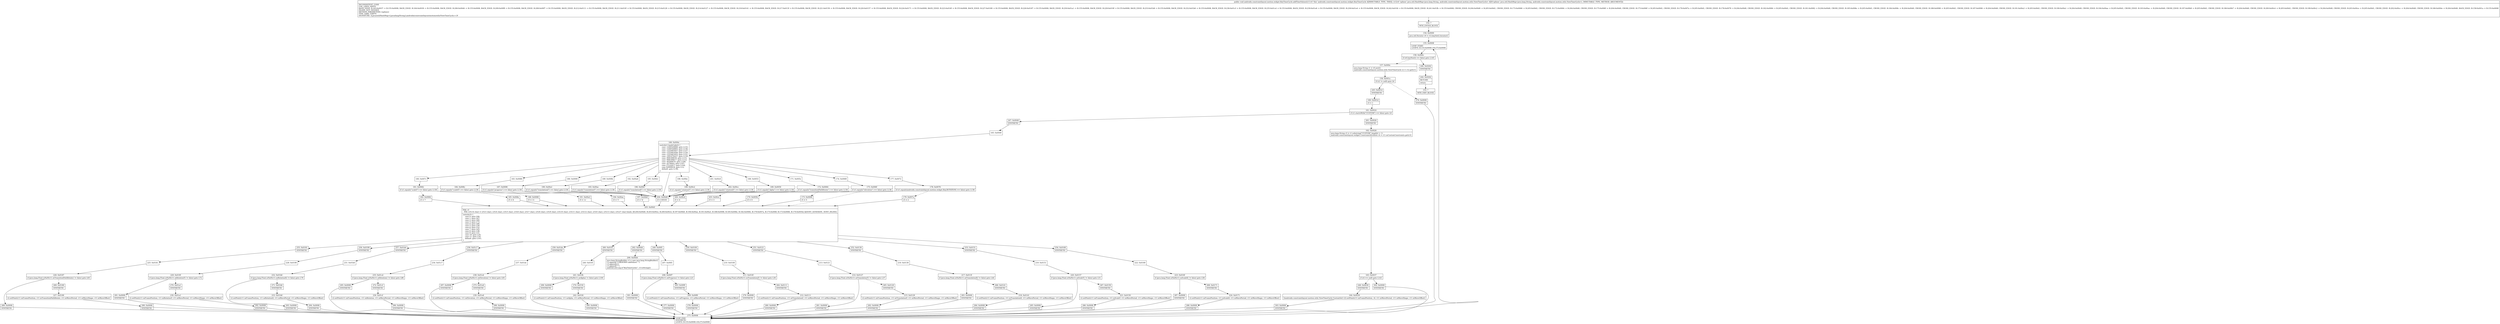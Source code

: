 digraph "CFG forandroidx.constraintlayout.motion.widget.KeyTimeCycle.addTimeValues(Ljava\/util\/HashMap;)V" {
Node_152 [shape=record,label="{152\:\ ?|MTH_ENTER_BLOCK\l}"];
Node_154 [shape=record,label="{154\:\ 0x0000|java.util.Iterator r0 = r12.keySet().iterator()\l}"];
Node_155 [shape=record,label="{155\:\ 0x0008|LOOP_START\lLOOP:0: B:155:0x0008\-\>B:275:0x0008\l}"];
Node_156 [shape=record,label="{156\:\ 0x000c|if (r0.hasNext() == false) goto L145\l}"];
Node_157 [shape=record,label="{157\:\ 0x000e|java.lang.String r1 = r0.next()\landroidx.constraintlayout.motion.utils.ViewTimeCycle r2 = r12.get(r1)\l}"];
Node_158 [shape=record,label="{158\:\ 0x001a|if (r2 != null) goto L6\l}"];
Node_245 [shape=record,label="{245\:\ 0x001d|SYNTHETIC\l}"];
Node_160 [shape=record,label="{160\:\ 0x001d|r5 = 1\l}"];
Node_161 [shape=record,label="{161\:\ 0x0024|if (r1.startsWith(\"CUSTOM\") == false) goto L9\l}"];
Node_247 [shape=record,label="{247\:\ 0x0049|SYNTHETIC\l}"];
Node_165 [shape=record,label="{165\:\ 0x0049}"];
Node_166 [shape=record,label="{166\:\ 0x004e|switch(r1.hashCode()) \{\l    case \-1249320806: goto L133;\l    case \-1249320805: goto L130;\l    case \-1225497657: goto L127;\l    case \-1225497656: goto L124;\l    case \-1225497655: goto L121;\l    case \-1001078227: goto L118;\l    case \-908189618: goto L115;\l    case \-908189617: goto L112;\l    case \-40300674: goto L109;\l    case \-4379043: goto L107;\l    case 37232917: goto L104;\l    case 92909918: goto L12;\l    default: goto L136;\l\}\l}"];
Node_168 [shape=record,label="{168\:\ 0x0053}"];
Node_169 [shape=record,label="{169\:\ 0x0059|if (r1.equals(\"alpha\") == false) goto L136\l}"];
Node_170 [shape=record,label="{170\:\ 0x005b|r5 = 0\l}"];
Node_205 [shape=record,label="{205\:\ 0x00d1|PHI: r5 \l  PHI: (r5v14 char) = (r5v3 char), (r5v4 char), (r5v5 char), (r5v6 char), (r5v7 char), (r5v8 char), (r5v9 char), (r5v10 char), (r5v11 char), (r5v12 char), (r5v0 char), (r5v13 char), (r5v27 char) binds: [B:204:0x00d0, B:203:0x00ce, B:200:0x00c4, B:197:0x00b9, B:194:0x00ae, B:191:0x00a3, B:188:0x0098, B:185:0x008e, B:182:0x0084, B:179:0x007a, B:175:0x006f, B:173:0x0066, B:170:0x005b] A[DONT_GENERATE, DONT_INLINE]\l|switch(r5) \{\l    case 0: goto L94;\l    case 1: goto L87;\l    case 2: goto L80;\l    case 3: goto L73;\l    case 4: goto L66;\l    case 5: goto L59;\l    case 6: goto L52;\l    case 7: goto L45;\l    case 8: goto L38;\l    case 9: goto L31;\l    case 10: goto L24;\l    case 11: goto L16;\l    default: goto L101;\l\}\l}"];
Node_249 [shape=record,label="{249\:\ 0x00f1|SYNTHETIC\l}"];
Node_207 [shape=record,label="{207\:\ 0x00f1}"];
Node_208 [shape=record,label="{208\:\ 0x00f7|if (java.lang.Float.isNaN(r11.mProgress) != false) goto L23\l}"];
Node_263 [shape=record,label="{263\:\ 0x00f9|SYNTHETIC\l}"];
Node_209 [shape=record,label="{209\:\ 0x00f9|r2.setPoint(r11.mFramePosition, r11.mProgress, r11.mWavePeriod, r11.mWaveShape, r11.mWaveOffset)\l}"];
Node_278 [shape=record,label="{278\:\ 0x0008|SYNTHETIC\l}"];
Node_275 [shape=record,label="{275\:\ 0x0008|LOOP_END\lSYNTHETIC\lLOOP:0: B:155:0x0008\-\>B:275:0x0008\l}"];
Node_277 [shape=record,label="{277\:\ 0x0008|SYNTHETIC\l}"];
Node_250 [shape=record,label="{250\:\ 0x0109|SYNTHETIC\l}"];
Node_210 [shape=record,label="{210\:\ 0x0109}"];
Node_211 [shape=record,label="{211\:\ 0x010f|if (java.lang.Float.isNaN(r11.mTranslationZ) != false) goto L30\l}"];
Node_264 [shape=record,label="{264\:\ 0x0111|SYNTHETIC\l}"];
Node_212 [shape=record,label="{212\:\ 0x0111|r2.setPoint(r11.mFramePosition, r11.mTranslationZ, r11.mWavePeriod, r11.mWaveShape, r11.mWaveOffset)\l}"];
Node_280 [shape=record,label="{280\:\ 0x0008|SYNTHETIC\l}"];
Node_279 [shape=record,label="{279\:\ 0x0008|SYNTHETIC\l}"];
Node_251 [shape=record,label="{251\:\ 0x0121|SYNTHETIC\l}"];
Node_213 [shape=record,label="{213\:\ 0x0121}"];
Node_214 [shape=record,label="{214\:\ 0x0127|if (java.lang.Float.isNaN(r11.mTranslationY) != false) goto L37\l}"];
Node_265 [shape=record,label="{265\:\ 0x0129|SYNTHETIC\l}"];
Node_215 [shape=record,label="{215\:\ 0x0129|r2.setPoint(r11.mFramePosition, r11.mTranslationY, r11.mWavePeriod, r11.mWaveShape, r11.mWaveOffset)\l}"];
Node_282 [shape=record,label="{282\:\ 0x0008|SYNTHETIC\l}"];
Node_281 [shape=record,label="{281\:\ 0x0008|SYNTHETIC\l}"];
Node_252 [shape=record,label="{252\:\ 0x0139|SYNTHETIC\l}"];
Node_216 [shape=record,label="{216\:\ 0x0139}"];
Node_217 [shape=record,label="{217\:\ 0x013f|if (java.lang.Float.isNaN(r11.mTranslationX) != false) goto L44\l}"];
Node_266 [shape=record,label="{266\:\ 0x0141|SYNTHETIC\l}"];
Node_218 [shape=record,label="{218\:\ 0x0141|r2.setPoint(r11.mFramePosition, r11.mTranslationX, r11.mWavePeriod, r11.mWaveShape, r11.mWaveOffset)\l}"];
Node_284 [shape=record,label="{284\:\ 0x0008|SYNTHETIC\l}"];
Node_283 [shape=record,label="{283\:\ 0x0008|SYNTHETIC\l}"];
Node_253 [shape=record,label="{253\:\ 0x0151|SYNTHETIC\l}"];
Node_219 [shape=record,label="{219\:\ 0x0151}"];
Node_220 [shape=record,label="{220\:\ 0x0157|if (java.lang.Float.isNaN(r11.mScaleY) != false) goto L51\l}"];
Node_267 [shape=record,label="{267\:\ 0x0159|SYNTHETIC\l}"];
Node_221 [shape=record,label="{221\:\ 0x0159|r2.setPoint(r11.mFramePosition, r11.mScaleY, r11.mWavePeriod, r11.mWaveShape, r11.mWaveOffset)\l}"];
Node_286 [shape=record,label="{286\:\ 0x0008|SYNTHETIC\l}"];
Node_285 [shape=record,label="{285\:\ 0x0008|SYNTHETIC\l}"];
Node_254 [shape=record,label="{254\:\ 0x0169|SYNTHETIC\l}"];
Node_222 [shape=record,label="{222\:\ 0x0169}"];
Node_223 [shape=record,label="{223\:\ 0x016f|if (java.lang.Float.isNaN(r11.mScaleX) != false) goto L58\l}"];
Node_268 [shape=record,label="{268\:\ 0x0171|SYNTHETIC\l}"];
Node_224 [shape=record,label="{224\:\ 0x0171|r2.setPoint(r11.mFramePosition, r11.mScaleX, r11.mWavePeriod, r11.mWaveShape, r11.mWaveOffset)\l}"];
Node_288 [shape=record,label="{288\:\ 0x0008|SYNTHETIC\l}"];
Node_287 [shape=record,label="{287\:\ 0x0008|SYNTHETIC\l}"];
Node_255 [shape=record,label="{255\:\ 0x0181|SYNTHETIC\l}"];
Node_225 [shape=record,label="{225\:\ 0x0181}"];
Node_226 [shape=record,label="{226\:\ 0x0187|if (java.lang.Float.isNaN(r11.mTransitionPathRotate) != false) goto L65\l}"];
Node_269 [shape=record,label="{269\:\ 0x0189|SYNTHETIC\l}"];
Node_227 [shape=record,label="{227\:\ 0x0189|r2.setPoint(r11.mFramePosition, r11.mTransitionPathRotate, r11.mWavePeriod, r11.mWaveShape, r11.mWaveOffset)\l}"];
Node_290 [shape=record,label="{290\:\ 0x0008|SYNTHETIC\l}"];
Node_289 [shape=record,label="{289\:\ 0x0008|SYNTHETIC\l}"];
Node_256 [shape=record,label="{256\:\ 0x0199|SYNTHETIC\l}"];
Node_228 [shape=record,label="{228\:\ 0x0199}"];
Node_229 [shape=record,label="{229\:\ 0x019f|if (java.lang.Float.isNaN(r11.mRotationY) != false) goto L72\l}"];
Node_270 [shape=record,label="{270\:\ 0x01a1|SYNTHETIC\l}"];
Node_230 [shape=record,label="{230\:\ 0x01a1|r2.setPoint(r11.mFramePosition, r11.mRotationY, r11.mWavePeriod, r11.mWaveShape, r11.mWaveOffset)\l}"];
Node_292 [shape=record,label="{292\:\ 0x0008|SYNTHETIC\l}"];
Node_291 [shape=record,label="{291\:\ 0x0008|SYNTHETIC\l}"];
Node_257 [shape=record,label="{257\:\ 0x01b0|SYNTHETIC\l}"];
Node_231 [shape=record,label="{231\:\ 0x01b0}"];
Node_232 [shape=record,label="{232\:\ 0x01b6|if (java.lang.Float.isNaN(r11.mRotationX) != false) goto L79\l}"];
Node_271 [shape=record,label="{271\:\ 0x01b8|SYNTHETIC\l}"];
Node_233 [shape=record,label="{233\:\ 0x01b8|r2.setPoint(r11.mFramePosition, r11.mRotationX, r11.mWavePeriod, r11.mWaveShape, r11.mWaveOffset)\l}"];
Node_294 [shape=record,label="{294\:\ 0x0008|SYNTHETIC\l}"];
Node_293 [shape=record,label="{293\:\ 0x0008|SYNTHETIC\l}"];
Node_258 [shape=record,label="{258\:\ 0x01c7|SYNTHETIC\l}"];
Node_234 [shape=record,label="{234\:\ 0x01c7}"];
Node_235 [shape=record,label="{235\:\ 0x01cd|if (java.lang.Float.isNaN(r11.mRotation) != false) goto L86\l}"];
Node_272 [shape=record,label="{272\:\ 0x01cf|SYNTHETIC\l}"];
Node_236 [shape=record,label="{236\:\ 0x01cf|r2.setPoint(r11.mFramePosition, r11.mRotation, r11.mWavePeriod, r11.mWaveShape, r11.mWaveOffset)\l}"];
Node_296 [shape=record,label="{296\:\ 0x0008|SYNTHETIC\l}"];
Node_295 [shape=record,label="{295\:\ 0x0008|SYNTHETIC\l}"];
Node_259 [shape=record,label="{259\:\ 0x01de|SYNTHETIC\l}"];
Node_237 [shape=record,label="{237\:\ 0x01de}"];
Node_238 [shape=record,label="{238\:\ 0x01e4|if (java.lang.Float.isNaN(r11.mElevation) != false) goto L93\l}"];
Node_273 [shape=record,label="{273\:\ 0x01e6|SYNTHETIC\l}"];
Node_239 [shape=record,label="{239\:\ 0x01e6|r2.setPoint(r11.mFramePosition, r11.mElevation, r11.mWavePeriod, r11.mWaveShape, r11.mWaveOffset)\l}"];
Node_298 [shape=record,label="{298\:\ 0x0008|SYNTHETIC\l}"];
Node_297 [shape=record,label="{297\:\ 0x0008|SYNTHETIC\l}"];
Node_260 [shape=record,label="{260\:\ 0x01f5|SYNTHETIC\l}"];
Node_240 [shape=record,label="{240\:\ 0x01f5}"];
Node_241 [shape=record,label="{241\:\ 0x01fb|if (java.lang.Float.isNaN(r11.mAlpha) != false) goto L100\l}"];
Node_274 [shape=record,label="{274\:\ 0x01fd|SYNTHETIC\l}"];
Node_242 [shape=record,label="{242\:\ 0x01fd|r2.setPoint(r11.mFramePosition, r11.mAlpha, r11.mWavePeriod, r11.mWaveShape, r11.mWaveOffset)\l}"];
Node_300 [shape=record,label="{300\:\ 0x0008|SYNTHETIC\l}"];
Node_299 [shape=record,label="{299\:\ 0x0008|SYNTHETIC\l}"];
Node_262 [shape=record,label="{262\:\ 0x00d4|SYNTHETIC\l}"];
Node_206 [shape=record,label="{206\:\ 0x00d4|java.lang.StringBuilder r3 = new java.lang.StringBuilder()\lr3.append(\"UNKNOWN addValues \"\")\lr3.append(r1)\lr3.append(\"\"\")\landroid.util.Log.e(\"KeyTimeCycles\", r3.toString())\l}"];
Node_301 [shape=record,label="{301\:\ 0x0008|SYNTHETIC\l}"];
Node_171 [shape=record,label="{171\:\ 0x005e}"];
Node_172 [shape=record,label="{172\:\ 0x0064|if (r1.equals(\"transitionPathRotate\") == false) goto L136\l}"];
Node_173 [shape=record,label="{173\:\ 0x0066|r5 = 5\l}"];
Node_174 [shape=record,label="{174\:\ 0x0069}"];
Node_175 [shape=record,label="{175\:\ 0x006f|if (r1.equals(\"elevation\") == false) goto L136\l}"];
Node_177 [shape=record,label="{177\:\ 0x0072}"];
Node_178 [shape=record,label="{178\:\ 0x0078|if (r1.equals(androidx.constraintlayout.motion.widget.Key.ROTATION) == false) goto L136\l}"];
Node_179 [shape=record,label="{179\:\ 0x007a|r5 = 2\l}"];
Node_180 [shape=record,label="{180\:\ 0x007c}"];
Node_181 [shape=record,label="{181\:\ 0x0082|if (r1.equals(\"scaleY\") == false) goto L136\l}"];
Node_182 [shape=record,label="{182\:\ 0x0084|r5 = 7\l}"];
Node_183 [shape=record,label="{183\:\ 0x0086}"];
Node_184 [shape=record,label="{184\:\ 0x008c|if (r1.equals(\"scaleX\") == false) goto L136\l}"];
Node_185 [shape=record,label="{185\:\ 0x008e|r5 = 6\l}"];
Node_186 [shape=record,label="{186\:\ 0x0090}"];
Node_187 [shape=record,label="{187\:\ 0x0096|if (r1.equals(\"progress\") == false) goto L136\l}"];
Node_188 [shape=record,label="{188\:\ 0x0098|r5 = 11\l}"];
Node_189 [shape=record,label="{189\:\ 0x009b}"];
Node_190 [shape=record,label="{190\:\ 0x00a1|if (r1.equals(\"translationZ\") == false) goto L136\l}"];
Node_191 [shape=record,label="{191\:\ 0x00a3|r5 = 'n'\l}"];
Node_192 [shape=record,label="{192\:\ 0x00a6}"];
Node_193 [shape=record,label="{193\:\ 0x00ac|if (r1.equals(\"translationY\") == false) goto L136\l}"];
Node_194 [shape=record,label="{194\:\ 0x00ae|r5 = 't'\l}"];
Node_195 [shape=record,label="{195\:\ 0x00b1}"];
Node_196 [shape=record,label="{196\:\ 0x00b7|if (r1.equals(\"translationX\") == false) goto L136\l}"];
Node_197 [shape=record,label="{197\:\ 0x00b9|r5 = 'b'\l}"];
Node_198 [shape=record,label="{198\:\ 0x00bc}"];
Node_199 [shape=record,label="{199\:\ 0x00c2|if (r1.equals(\"rotationY\") == false) goto L136\l}"];
Node_200 [shape=record,label="{200\:\ 0x00c4|r5 = 4\l}"];
Node_201 [shape=record,label="{201\:\ 0x00c6}"];
Node_202 [shape=record,label="{202\:\ 0x00cc|if (r1.equals(\"rotationX\") == false) goto L136\l}"];
Node_203 [shape=record,label="{203\:\ 0x00ce|r5 = 3\l}"];
Node_204 [shape=record,label="{204\:\ 0x00d0|r5 = 65535\l}"];
Node_261 [shape=record,label="{261\:\ 0x0026|SYNTHETIC\l}"];
Node_162 [shape=record,label="{162\:\ 0x0026|java.lang.String r3 = r1.substring(\"CUSTOM\".length() + 1)\landroidx.constraintlayout.widget.ConstraintAttribute r4 = r11.mCustomConstraints.get(r3)\l}"];
Node_163 [shape=record,label="{163\:\ 0x0037|if (r4 == null) goto L143\l}"];
Node_248 [shape=record,label="{248\:\ 0x0039|SYNTHETIC\l}"];
Node_164 [shape=record,label="{164\:\ 0x0039|((androidx.constraintlayout.motion.utils.ViewTimeCycle.CustomSet) r2).setPoint(r11.mFramePosition, r4, r11.mWavePeriod, r11.mWaveShape, r11.mWaveOffset)\l}"];
Node_303 [shape=record,label="{303\:\ 0x0008|SYNTHETIC\l}"];
Node_302 [shape=record,label="{302\:\ 0x0008|SYNTHETIC\l}"];
Node_276 [shape=record,label="{276\:\ 0x0008|SYNTHETIC\l}"];
Node_246 [shape=record,label="{246\:\ 0x020d|SYNTHETIC\l}"];
Node_244 [shape=record,label="{244\:\ 0x020d|RETURN\l|return\l}"];
Node_153 [shape=record,label="{153\:\ ?|MTH_EXIT_BLOCK\l}"];
MethodNode[shape=record,label="{public void androidx.constraintlayout.motion.widget.KeyTimeCycle.addTimeValues((r11v0 'this' androidx.constraintlayout.motion.widget.KeyTimeCycle A[IMMUTABLE_TYPE, THIS]), (r12v0 'splines' java.util.HashMap\<java.lang.String, androidx.constraintlayout.motion.utils.ViewTimeCycle\> A[D('splines' java.util.HashMap\<java.lang.String, androidx.constraintlayout.motion.utils.ViewTimeCycle\>), IMMUTABLE_TYPE, METHOD_ARGUMENT]))  | INCONSISTENT_CODE\lUSE_LINES_HINTS\lBACK_EDGE: B:163:0x0037 \-\> B:155:0x0008, BACK_EDGE: B:164:0x0039 \-\> B:155:0x0008, BACK_EDGE: B:206:0x00d4 \-\> B:155:0x0008, BACK_EDGE: B:209:0x00f9 \-\> B:155:0x0008, BACK_EDGE: B:208:0x00f7 \-\> B:155:0x0008, BACK_EDGE: B:212:0x0111 \-\> B:155:0x0008, BACK_EDGE: B:211:0x010f \-\> B:155:0x0008, BACK_EDGE: B:215:0x0129 \-\> B:155:0x0008, BACK_EDGE: B:214:0x0127 \-\> B:155:0x0008, BACK_EDGE: B:218:0x0141 \-\> B:155:0x0008, BACK_EDGE: B:217:0x013f \-\> B:155:0x0008, BACK_EDGE: B:221:0x0159 \-\> B:155:0x0008, BACK_EDGE: B:220:0x0157 \-\> B:155:0x0008, BACK_EDGE: B:224:0x0171 \-\> B:155:0x0008, BACK_EDGE: B:223:0x016f \-\> B:155:0x0008, BACK_EDGE: B:227:0x0189 \-\> B:155:0x0008, BACK_EDGE: B:226:0x0187 \-\> B:155:0x0008, BACK_EDGE: B:230:0x01a1 \-\> B:155:0x0008, BACK_EDGE: B:229:0x019f \-\> B:155:0x0008, BACK_EDGE: B:233:0x01b8 \-\> B:155:0x0008, BACK_EDGE: B:232:0x01b6 \-\> B:155:0x0008, BACK_EDGE: B:236:0x01cf \-\> B:155:0x0008, BACK_EDGE: B:235:0x01cd \-\> B:155:0x0008, BACK_EDGE: B:239:0x01e6 \-\> B:155:0x0008, BACK_EDGE: B:238:0x01e4 \-\> B:155:0x0008, BACK_EDGE: B:242:0x01fd \-\> B:155:0x0008, BACK_EDGE: B:241:0x01fb \-\> B:155:0x0008, CROSS_EDGE: B:204:0x00d0 \-\> B:205:0x00d1, CROSS_EDGE: B:173:0x0066 \-\> B:205:0x00d1, CROSS_EDGE: B:172:0x0064 \-\> B:204:0x00d0, CROSS_EDGE: B:175:0x006f \-\> B:204:0x00d0, CROSS_EDGE: B:175:0x006f \-\> B:205:0x00d1, CROSS_EDGE: B:179:0x007a \-\> B:205:0x00d1, CROSS_EDGE: B:178:0x0078 \-\> B:204:0x00d0, CROSS_EDGE: B:182:0x0084 \-\> B:205:0x00d1, CROSS_EDGE: B:181:0x0082 \-\> B:204:0x00d0, CROSS_EDGE: B:185:0x008e \-\> B:205:0x00d1, CROSS_EDGE: B:184:0x008c \-\> B:204:0x00d0, CROSS_EDGE: B:188:0x0098 \-\> B:205:0x00d1, CROSS_EDGE: B:187:0x0096 \-\> B:204:0x00d0, CROSS_EDGE: B:191:0x00a3 \-\> B:205:0x00d1, CROSS_EDGE: B:190:0x00a1 \-\> B:204:0x00d0, CROSS_EDGE: B:194:0x00ae \-\> B:205:0x00d1, CROSS_EDGE: B:193:0x00ac \-\> B:204:0x00d0, CROSS_EDGE: B:197:0x00b9 \-\> B:205:0x00d1, CROSS_EDGE: B:196:0x00b7 \-\> B:204:0x00d0, CROSS_EDGE: B:200:0x00c4 \-\> B:205:0x00d1, CROSS_EDGE: B:199:0x00c2 \-\> B:204:0x00d0, CROSS_EDGE: B:203:0x00ce \-\> B:205:0x00d1, CROSS_EDGE: B:202:0x00cc \-\> B:204:0x00d0, CROSS_EDGE: B:166:0x004e \-\> B:204:0x00d0, BACK_EDGE: B:158:0x001a \-\> B:155:0x0008\lINLINE_NOT_NEEDED\lMETHOD_PARAMETERS: [splines]\lTYPE_VARS: EMPTY\lSIGNATURE: (Ljava\/util\/HashMap\<Ljava\/lang\/String;Landroidx\/constraintlayout\/motion\/utils\/ViewTimeCycle;\>;)V\l}"];
MethodNode -> Node_152;Node_152 -> Node_154;
Node_154 -> Node_155;
Node_155 -> Node_156;
Node_156 -> Node_157[style=dashed];
Node_156 -> Node_246;
Node_157 -> Node_158;
Node_158 -> Node_245;
Node_158 -> Node_276[style=dashed];
Node_245 -> Node_160;
Node_160 -> Node_161;
Node_161 -> Node_247;
Node_161 -> Node_261[style=dashed];
Node_247 -> Node_165;
Node_165 -> Node_166;
Node_166 -> Node_168;
Node_166 -> Node_171;
Node_166 -> Node_174;
Node_166 -> Node_177;
Node_166 -> Node_180;
Node_166 -> Node_183;
Node_166 -> Node_186;
Node_166 -> Node_189;
Node_166 -> Node_192;
Node_166 -> Node_195;
Node_166 -> Node_198;
Node_166 -> Node_201;
Node_166 -> Node_204;
Node_168 -> Node_169;
Node_169 -> Node_170[style=dashed];
Node_169 -> Node_204;
Node_170 -> Node_205;
Node_205 -> Node_249;
Node_205 -> Node_250;
Node_205 -> Node_251;
Node_205 -> Node_252;
Node_205 -> Node_253;
Node_205 -> Node_254;
Node_205 -> Node_255;
Node_205 -> Node_256;
Node_205 -> Node_257;
Node_205 -> Node_258;
Node_205 -> Node_259;
Node_205 -> Node_260;
Node_205 -> Node_262;
Node_249 -> Node_207;
Node_207 -> Node_208;
Node_208 -> Node_263[style=dashed];
Node_208 -> Node_277;
Node_263 -> Node_209;
Node_209 -> Node_278;
Node_278 -> Node_275;
Node_275 -> Node_155;
Node_277 -> Node_275;
Node_250 -> Node_210;
Node_210 -> Node_211;
Node_211 -> Node_264[style=dashed];
Node_211 -> Node_279;
Node_264 -> Node_212;
Node_212 -> Node_280;
Node_280 -> Node_275;
Node_279 -> Node_275;
Node_251 -> Node_213;
Node_213 -> Node_214;
Node_214 -> Node_265[style=dashed];
Node_214 -> Node_281;
Node_265 -> Node_215;
Node_215 -> Node_282;
Node_282 -> Node_275;
Node_281 -> Node_275;
Node_252 -> Node_216;
Node_216 -> Node_217;
Node_217 -> Node_266[style=dashed];
Node_217 -> Node_283;
Node_266 -> Node_218;
Node_218 -> Node_284;
Node_284 -> Node_275;
Node_283 -> Node_275;
Node_253 -> Node_219;
Node_219 -> Node_220;
Node_220 -> Node_267[style=dashed];
Node_220 -> Node_285;
Node_267 -> Node_221;
Node_221 -> Node_286;
Node_286 -> Node_275;
Node_285 -> Node_275;
Node_254 -> Node_222;
Node_222 -> Node_223;
Node_223 -> Node_268[style=dashed];
Node_223 -> Node_287;
Node_268 -> Node_224;
Node_224 -> Node_288;
Node_288 -> Node_275;
Node_287 -> Node_275;
Node_255 -> Node_225;
Node_225 -> Node_226;
Node_226 -> Node_269[style=dashed];
Node_226 -> Node_289;
Node_269 -> Node_227;
Node_227 -> Node_290;
Node_290 -> Node_275;
Node_289 -> Node_275;
Node_256 -> Node_228;
Node_228 -> Node_229;
Node_229 -> Node_270[style=dashed];
Node_229 -> Node_291;
Node_270 -> Node_230;
Node_230 -> Node_292;
Node_292 -> Node_275;
Node_291 -> Node_275;
Node_257 -> Node_231;
Node_231 -> Node_232;
Node_232 -> Node_271[style=dashed];
Node_232 -> Node_293;
Node_271 -> Node_233;
Node_233 -> Node_294;
Node_294 -> Node_275;
Node_293 -> Node_275;
Node_258 -> Node_234;
Node_234 -> Node_235;
Node_235 -> Node_272[style=dashed];
Node_235 -> Node_295;
Node_272 -> Node_236;
Node_236 -> Node_296;
Node_296 -> Node_275;
Node_295 -> Node_275;
Node_259 -> Node_237;
Node_237 -> Node_238;
Node_238 -> Node_273[style=dashed];
Node_238 -> Node_297;
Node_273 -> Node_239;
Node_239 -> Node_298;
Node_298 -> Node_275;
Node_297 -> Node_275;
Node_260 -> Node_240;
Node_240 -> Node_241;
Node_241 -> Node_274[style=dashed];
Node_241 -> Node_299;
Node_274 -> Node_242;
Node_242 -> Node_300;
Node_300 -> Node_275;
Node_299 -> Node_275;
Node_262 -> Node_206;
Node_206 -> Node_301;
Node_301 -> Node_275;
Node_171 -> Node_172;
Node_172 -> Node_173[style=dashed];
Node_172 -> Node_204;
Node_173 -> Node_205;
Node_174 -> Node_175;
Node_175 -> Node_204;
Node_175 -> Node_205[style=dashed];
Node_177 -> Node_178;
Node_178 -> Node_179[style=dashed];
Node_178 -> Node_204;
Node_179 -> Node_205;
Node_180 -> Node_181;
Node_181 -> Node_182[style=dashed];
Node_181 -> Node_204;
Node_182 -> Node_205;
Node_183 -> Node_184;
Node_184 -> Node_185[style=dashed];
Node_184 -> Node_204;
Node_185 -> Node_205;
Node_186 -> Node_187;
Node_187 -> Node_188[style=dashed];
Node_187 -> Node_204;
Node_188 -> Node_205;
Node_189 -> Node_190;
Node_190 -> Node_191[style=dashed];
Node_190 -> Node_204;
Node_191 -> Node_205;
Node_192 -> Node_193;
Node_193 -> Node_194[style=dashed];
Node_193 -> Node_204;
Node_194 -> Node_205;
Node_195 -> Node_196;
Node_196 -> Node_197[style=dashed];
Node_196 -> Node_204;
Node_197 -> Node_205;
Node_198 -> Node_199;
Node_199 -> Node_200[style=dashed];
Node_199 -> Node_204;
Node_200 -> Node_205;
Node_201 -> Node_202;
Node_202 -> Node_203[style=dashed];
Node_202 -> Node_204;
Node_203 -> Node_205;
Node_204 -> Node_205;
Node_261 -> Node_162;
Node_162 -> Node_163;
Node_163 -> Node_248[style=dashed];
Node_163 -> Node_302;
Node_248 -> Node_164;
Node_164 -> Node_303;
Node_303 -> Node_275;
Node_302 -> Node_275;
Node_276 -> Node_275;
Node_246 -> Node_244;
Node_244 -> Node_153;
}

